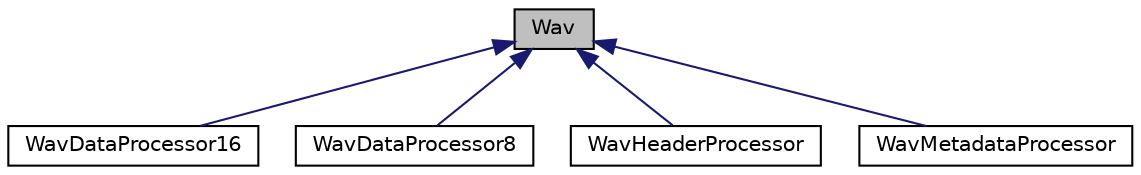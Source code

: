 digraph "Wav"
{
  edge [fontname="Helvetica",fontsize="10",labelfontname="Helvetica",labelfontsize="10"];
  node [fontname="Helvetica",fontsize="10",shape=record];
  Node0 [label="Wav",height=0.2,width=0.4,color="black", fillcolor="grey75", style="filled", fontcolor="black"];
  Node0 -> Node1 [dir="back",color="midnightblue",fontsize="10",style="solid",fontname="Helvetica"];
  Node1 [label="WavDataProcessor16",height=0.2,width=0.4,color="black", fillcolor="white", style="filled",URL="$d8/dd9/classWavDataProcessor16.html"];
  Node0 -> Node2 [dir="back",color="midnightblue",fontsize="10",style="solid",fontname="Helvetica"];
  Node2 [label="WavDataProcessor8",height=0.2,width=0.4,color="black", fillcolor="white", style="filled",URL="$d2/de5/classWavDataProcessor8.html"];
  Node0 -> Node3 [dir="back",color="midnightblue",fontsize="10",style="solid",fontname="Helvetica"];
  Node3 [label="WavHeaderProcessor",height=0.2,width=0.4,color="black", fillcolor="white", style="filled",URL="$d8/d37/classWavHeaderProcessor.html"];
  Node0 -> Node4 [dir="back",color="midnightblue",fontsize="10",style="solid",fontname="Helvetica"];
  Node4 [label="WavMetadataProcessor",height=0.2,width=0.4,color="black", fillcolor="white", style="filled",URL="$de/d70/classWavMetadataProcessor.html"];
}
